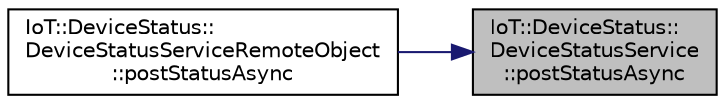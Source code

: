 digraph "IoT::DeviceStatus::DeviceStatusService::postStatusAsync"
{
 // LATEX_PDF_SIZE
  edge [fontname="Helvetica",fontsize="10",labelfontname="Helvetica",labelfontsize="10"];
  node [fontname="Helvetica",fontsize="10",shape=record];
  rankdir="RL";
  Node1 [label="IoT::DeviceStatus::\lDeviceStatusService\l::postStatusAsync",height=0.2,width=0.4,color="black", fillcolor="grey75", style="filled", fontcolor="black",tooltip=" "];
  Node1 -> Node2 [dir="back",color="midnightblue",fontsize="10",style="solid"];
  Node2 [label="IoT::DeviceStatus::\lDeviceStatusServiceRemoteObject\l::postStatusAsync",height=0.2,width=0.4,color="black", fillcolor="white", style="filled",URL="$classIoT_1_1DeviceStatus_1_1DeviceStatusServiceRemoteObject.html#a12ca0a657d788dd1a97bb70bf9f8b4ce",tooltip=" "];
}
